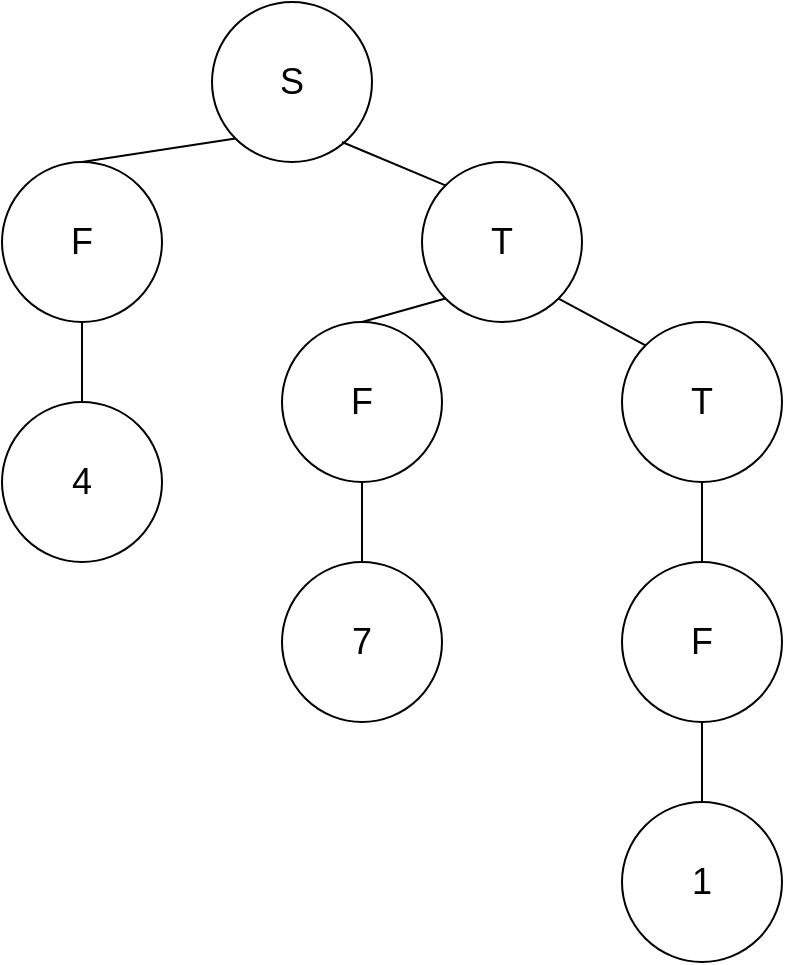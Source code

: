 <mxfile version="18.0.6" type="device"><diagram id="jdtXkALh59CwKO7CEq7t" name="Page-1"><mxGraphModel dx="1422" dy="857" grid="1" gridSize="10" guides="1" tooltips="1" connect="1" arrows="1" fold="1" page="1" pageScale="1" pageWidth="850" pageHeight="1100" math="0" shadow="0"><root><mxCell id="0"/><mxCell id="1" parent="0"/><mxCell id="4CtbruhyFIaqEX9BYGSD-1" value="&lt;font style=&quot;font-size: 18px;&quot;&gt;S&lt;/font&gt;" style="ellipse;whiteSpace=wrap;html=1;aspect=fixed;" vertex="1" parent="1"><mxGeometry x="385" y="230" width="80" height="80" as="geometry"/></mxCell><mxCell id="4CtbruhyFIaqEX9BYGSD-2" value="&lt;font style=&quot;font-size: 18px;&quot;&gt;T&lt;/font&gt;" style="ellipse;whiteSpace=wrap;html=1;aspect=fixed;" vertex="1" parent="1"><mxGeometry x="490" y="310" width="80" height="80" as="geometry"/></mxCell><mxCell id="4CtbruhyFIaqEX9BYGSD-5" value="&lt;font style=&quot;font-size: 18px;&quot;&gt;T&lt;/font&gt;" style="ellipse;whiteSpace=wrap;html=1;aspect=fixed;" vertex="1" parent="1"><mxGeometry x="590" y="390" width="80" height="80" as="geometry"/></mxCell><mxCell id="4CtbruhyFIaqEX9BYGSD-7" value="" style="endArrow=none;html=1;rounded=0;fontSize=18;entryX=1;entryY=1;entryDx=0;entryDy=0;exitX=0;exitY=0;exitDx=0;exitDy=0;" edge="1" parent="1" source="4CtbruhyFIaqEX9BYGSD-5" target="4CtbruhyFIaqEX9BYGSD-2"><mxGeometry width="50" height="50" relative="1" as="geometry"><mxPoint x="560" y="460" as="sourcePoint"/><mxPoint x="610" y="410" as="targetPoint"/></mxGeometry></mxCell><mxCell id="4CtbruhyFIaqEX9BYGSD-8" value="" style="endArrow=none;html=1;rounded=0;fontSize=18;entryX=1;entryY=1;entryDx=0;entryDy=0;exitX=0;exitY=0;exitDx=0;exitDy=0;" edge="1" parent="1" source="4CtbruhyFIaqEX9BYGSD-2"><mxGeometry width="50" height="50" relative="1" as="geometry"><mxPoint x="493.436" y="323.436" as="sourcePoint"/><mxPoint x="450.004" y="300.004" as="targetPoint"/></mxGeometry></mxCell><mxCell id="4CtbruhyFIaqEX9BYGSD-10" value="&lt;font style=&quot;font-size: 18px;&quot;&gt;F&lt;/font&gt;" style="ellipse;whiteSpace=wrap;html=1;aspect=fixed;" vertex="1" parent="1"><mxGeometry x="590" y="510" width="80" height="80" as="geometry"/></mxCell><mxCell id="4CtbruhyFIaqEX9BYGSD-13" value="" style="endArrow=none;html=1;rounded=0;fontSize=18;exitX=0.5;exitY=0;exitDx=0;exitDy=0;entryX=0.5;entryY=1;entryDx=0;entryDy=0;" edge="1" parent="1" source="4CtbruhyFIaqEX9BYGSD-10" target="4CtbruhyFIaqEX9BYGSD-5"><mxGeometry width="50" height="50" relative="1" as="geometry"><mxPoint x="560" y="460" as="sourcePoint"/><mxPoint x="610" y="410" as="targetPoint"/></mxGeometry></mxCell><mxCell id="4CtbruhyFIaqEX9BYGSD-14" value="&lt;font style=&quot;font-size: 18px;&quot;&gt;1&lt;/font&gt;" style="ellipse;whiteSpace=wrap;html=1;aspect=fixed;" vertex="1" parent="1"><mxGeometry x="590" y="630" width="80" height="80" as="geometry"/></mxCell><mxCell id="4CtbruhyFIaqEX9BYGSD-16" value="" style="endArrow=none;html=1;rounded=0;fontSize=18;exitX=0.5;exitY=0;exitDx=0;exitDy=0;entryX=0.5;entryY=1;entryDx=0;entryDy=0;" edge="1" parent="1" source="4CtbruhyFIaqEX9BYGSD-14" target="4CtbruhyFIaqEX9BYGSD-10"><mxGeometry width="50" height="50" relative="1" as="geometry"><mxPoint x="560" y="460" as="sourcePoint"/><mxPoint x="630" y="600" as="targetPoint"/></mxGeometry></mxCell><mxCell id="4CtbruhyFIaqEX9BYGSD-18" value="&lt;span style=&quot;font-size: 18px;&quot;&gt;F&lt;/span&gt;" style="ellipse;whiteSpace=wrap;html=1;aspect=fixed;" vertex="1" parent="1"><mxGeometry x="420" y="390" width="80" height="80" as="geometry"/></mxCell><mxCell id="4CtbruhyFIaqEX9BYGSD-19" value="" style="endArrow=none;html=1;rounded=0;fontSize=18;exitX=0.5;exitY=0;exitDx=0;exitDy=0;entryX=0;entryY=1;entryDx=0;entryDy=0;" edge="1" parent="1" source="4CtbruhyFIaqEX9BYGSD-18" target="4CtbruhyFIaqEX9BYGSD-2"><mxGeometry width="50" height="50" relative="1" as="geometry"><mxPoint x="560" y="460" as="sourcePoint"/><mxPoint x="610" y="410" as="targetPoint"/></mxGeometry></mxCell><mxCell id="4CtbruhyFIaqEX9BYGSD-20" value="&lt;font style=&quot;font-size: 18px;&quot;&gt;7&lt;/font&gt;" style="ellipse;whiteSpace=wrap;html=1;aspect=fixed;" vertex="1" parent="1"><mxGeometry x="420" y="510" width="80" height="80" as="geometry"/></mxCell><mxCell id="4CtbruhyFIaqEX9BYGSD-21" value="" style="endArrow=none;html=1;rounded=0;fontSize=18;exitX=0.5;exitY=0;exitDx=0;exitDy=0;entryX=0.5;entryY=1;entryDx=0;entryDy=0;" edge="1" parent="1" source="4CtbruhyFIaqEX9BYGSD-20" target="4CtbruhyFIaqEX9BYGSD-18"><mxGeometry width="50" height="50" relative="1" as="geometry"><mxPoint x="560" y="460" as="sourcePoint"/><mxPoint x="610" y="410" as="targetPoint"/></mxGeometry></mxCell><mxCell id="4CtbruhyFIaqEX9BYGSD-23" value="&lt;font style=&quot;font-size: 18px;&quot;&gt;F&lt;/font&gt;" style="ellipse;whiteSpace=wrap;html=1;aspect=fixed;" vertex="1" parent="1"><mxGeometry x="280" y="310" width="80" height="80" as="geometry"/></mxCell><mxCell id="4CtbruhyFIaqEX9BYGSD-24" value="" style="endArrow=none;html=1;rounded=0;fontSize=18;exitX=0.5;exitY=0;exitDx=0;exitDy=0;entryX=0;entryY=1;entryDx=0;entryDy=0;" edge="1" parent="1" source="4CtbruhyFIaqEX9BYGSD-23" target="4CtbruhyFIaqEX9BYGSD-1"><mxGeometry width="50" height="50" relative="1" as="geometry"><mxPoint x="560" y="460" as="sourcePoint"/><mxPoint x="610" y="410" as="targetPoint"/></mxGeometry></mxCell><mxCell id="4CtbruhyFIaqEX9BYGSD-25" value="&lt;font style=&quot;font-size: 18px;&quot;&gt;4&lt;/font&gt;" style="ellipse;whiteSpace=wrap;html=1;aspect=fixed;" vertex="1" parent="1"><mxGeometry x="280" y="430" width="80" height="80" as="geometry"/></mxCell><mxCell id="4CtbruhyFIaqEX9BYGSD-26" value="" style="endArrow=none;html=1;rounded=0;fontSize=18;exitX=0.5;exitY=0;exitDx=0;exitDy=0;entryX=0.5;entryY=1;entryDx=0;entryDy=0;" edge="1" parent="1" source="4CtbruhyFIaqEX9BYGSD-25" target="4CtbruhyFIaqEX9BYGSD-23"><mxGeometry width="50" height="50" relative="1" as="geometry"><mxPoint x="560" y="460" as="sourcePoint"/><mxPoint x="610" y="410" as="targetPoint"/></mxGeometry></mxCell></root></mxGraphModel></diagram></mxfile>